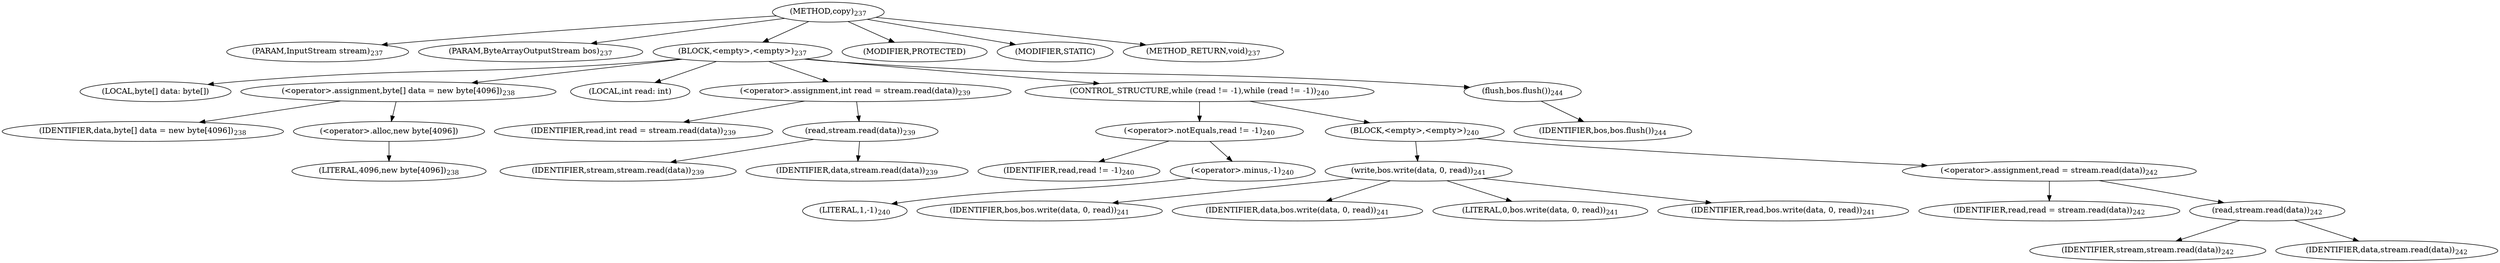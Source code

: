 digraph "copy" {  
"519" [label = <(METHOD,copy)<SUB>237</SUB>> ]
"520" [label = <(PARAM,InputStream stream)<SUB>237</SUB>> ]
"521" [label = <(PARAM,ByteArrayOutputStream bos)<SUB>237</SUB>> ]
"522" [label = <(BLOCK,&lt;empty&gt;,&lt;empty&gt;)<SUB>237</SUB>> ]
"523" [label = <(LOCAL,byte[] data: byte[])> ]
"524" [label = <(&lt;operator&gt;.assignment,byte[] data = new byte[4096])<SUB>238</SUB>> ]
"525" [label = <(IDENTIFIER,data,byte[] data = new byte[4096])<SUB>238</SUB>> ]
"526" [label = <(&lt;operator&gt;.alloc,new byte[4096])> ]
"527" [label = <(LITERAL,4096,new byte[4096])<SUB>238</SUB>> ]
"528" [label = <(LOCAL,int read: int)> ]
"529" [label = <(&lt;operator&gt;.assignment,int read = stream.read(data))<SUB>239</SUB>> ]
"530" [label = <(IDENTIFIER,read,int read = stream.read(data))<SUB>239</SUB>> ]
"531" [label = <(read,stream.read(data))<SUB>239</SUB>> ]
"532" [label = <(IDENTIFIER,stream,stream.read(data))<SUB>239</SUB>> ]
"533" [label = <(IDENTIFIER,data,stream.read(data))<SUB>239</SUB>> ]
"534" [label = <(CONTROL_STRUCTURE,while (read != -1),while (read != -1))<SUB>240</SUB>> ]
"535" [label = <(&lt;operator&gt;.notEquals,read != -1)<SUB>240</SUB>> ]
"536" [label = <(IDENTIFIER,read,read != -1)<SUB>240</SUB>> ]
"537" [label = <(&lt;operator&gt;.minus,-1)<SUB>240</SUB>> ]
"538" [label = <(LITERAL,1,-1)<SUB>240</SUB>> ]
"539" [label = <(BLOCK,&lt;empty&gt;,&lt;empty&gt;)<SUB>240</SUB>> ]
"540" [label = <(write,bos.write(data, 0, read))<SUB>241</SUB>> ]
"541" [label = <(IDENTIFIER,bos,bos.write(data, 0, read))<SUB>241</SUB>> ]
"542" [label = <(IDENTIFIER,data,bos.write(data, 0, read))<SUB>241</SUB>> ]
"543" [label = <(LITERAL,0,bos.write(data, 0, read))<SUB>241</SUB>> ]
"544" [label = <(IDENTIFIER,read,bos.write(data, 0, read))<SUB>241</SUB>> ]
"545" [label = <(&lt;operator&gt;.assignment,read = stream.read(data))<SUB>242</SUB>> ]
"546" [label = <(IDENTIFIER,read,read = stream.read(data))<SUB>242</SUB>> ]
"547" [label = <(read,stream.read(data))<SUB>242</SUB>> ]
"548" [label = <(IDENTIFIER,stream,stream.read(data))<SUB>242</SUB>> ]
"549" [label = <(IDENTIFIER,data,stream.read(data))<SUB>242</SUB>> ]
"550" [label = <(flush,bos.flush())<SUB>244</SUB>> ]
"551" [label = <(IDENTIFIER,bos,bos.flush())<SUB>244</SUB>> ]
"552" [label = <(MODIFIER,PROTECTED)> ]
"553" [label = <(MODIFIER,STATIC)> ]
"554" [label = <(METHOD_RETURN,void)<SUB>237</SUB>> ]
  "519" -> "520" 
  "519" -> "521" 
  "519" -> "522" 
  "519" -> "552" 
  "519" -> "553" 
  "519" -> "554" 
  "522" -> "523" 
  "522" -> "524" 
  "522" -> "528" 
  "522" -> "529" 
  "522" -> "534" 
  "522" -> "550" 
  "524" -> "525" 
  "524" -> "526" 
  "526" -> "527" 
  "529" -> "530" 
  "529" -> "531" 
  "531" -> "532" 
  "531" -> "533" 
  "534" -> "535" 
  "534" -> "539" 
  "535" -> "536" 
  "535" -> "537" 
  "537" -> "538" 
  "539" -> "540" 
  "539" -> "545" 
  "540" -> "541" 
  "540" -> "542" 
  "540" -> "543" 
  "540" -> "544" 
  "545" -> "546" 
  "545" -> "547" 
  "547" -> "548" 
  "547" -> "549" 
  "550" -> "551" 
}
